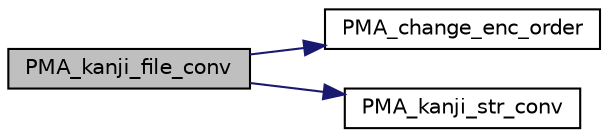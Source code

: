digraph G
{
  edge [fontname="Helvetica",fontsize="10",labelfontname="Helvetica",labelfontsize="10"];
  node [fontname="Helvetica",fontsize="10",shape=record];
  rankdir="LR";
  Node1 [label="PMA_kanji_file_conv",height=0.2,width=0.4,color="black", fillcolor="grey75", style="filled" fontcolor="black"];
  Node1 -> Node2 [color="midnightblue",fontsize="10",style="solid",fontname="Helvetica"];
  Node2 [label="PMA_change_enc_order",height=0.2,width=0.4,color="black", fillcolor="white", style="filled",URL="$kanji-encoding_8lib_8php.html#ab9521921e725847189b88b05a01f70db",tooltip="Reverses SJIS &amp; EUC-JP position in the encoding codes list 2002/1/4 by Y.Kawada."];
  Node1 -> Node3 [color="midnightblue",fontsize="10",style="solid",fontname="Helvetica"];
  Node3 [label="PMA_kanji_str_conv",height=0.2,width=0.4,color="black", fillcolor="white", style="filled",URL="$kanji-encoding_8lib_8php.html#a4a82e7fe8e26da7199ab89dd3f017855",tooltip="Kanji string encoding convert 2002/1/4 by Y.Kawada."];
}

